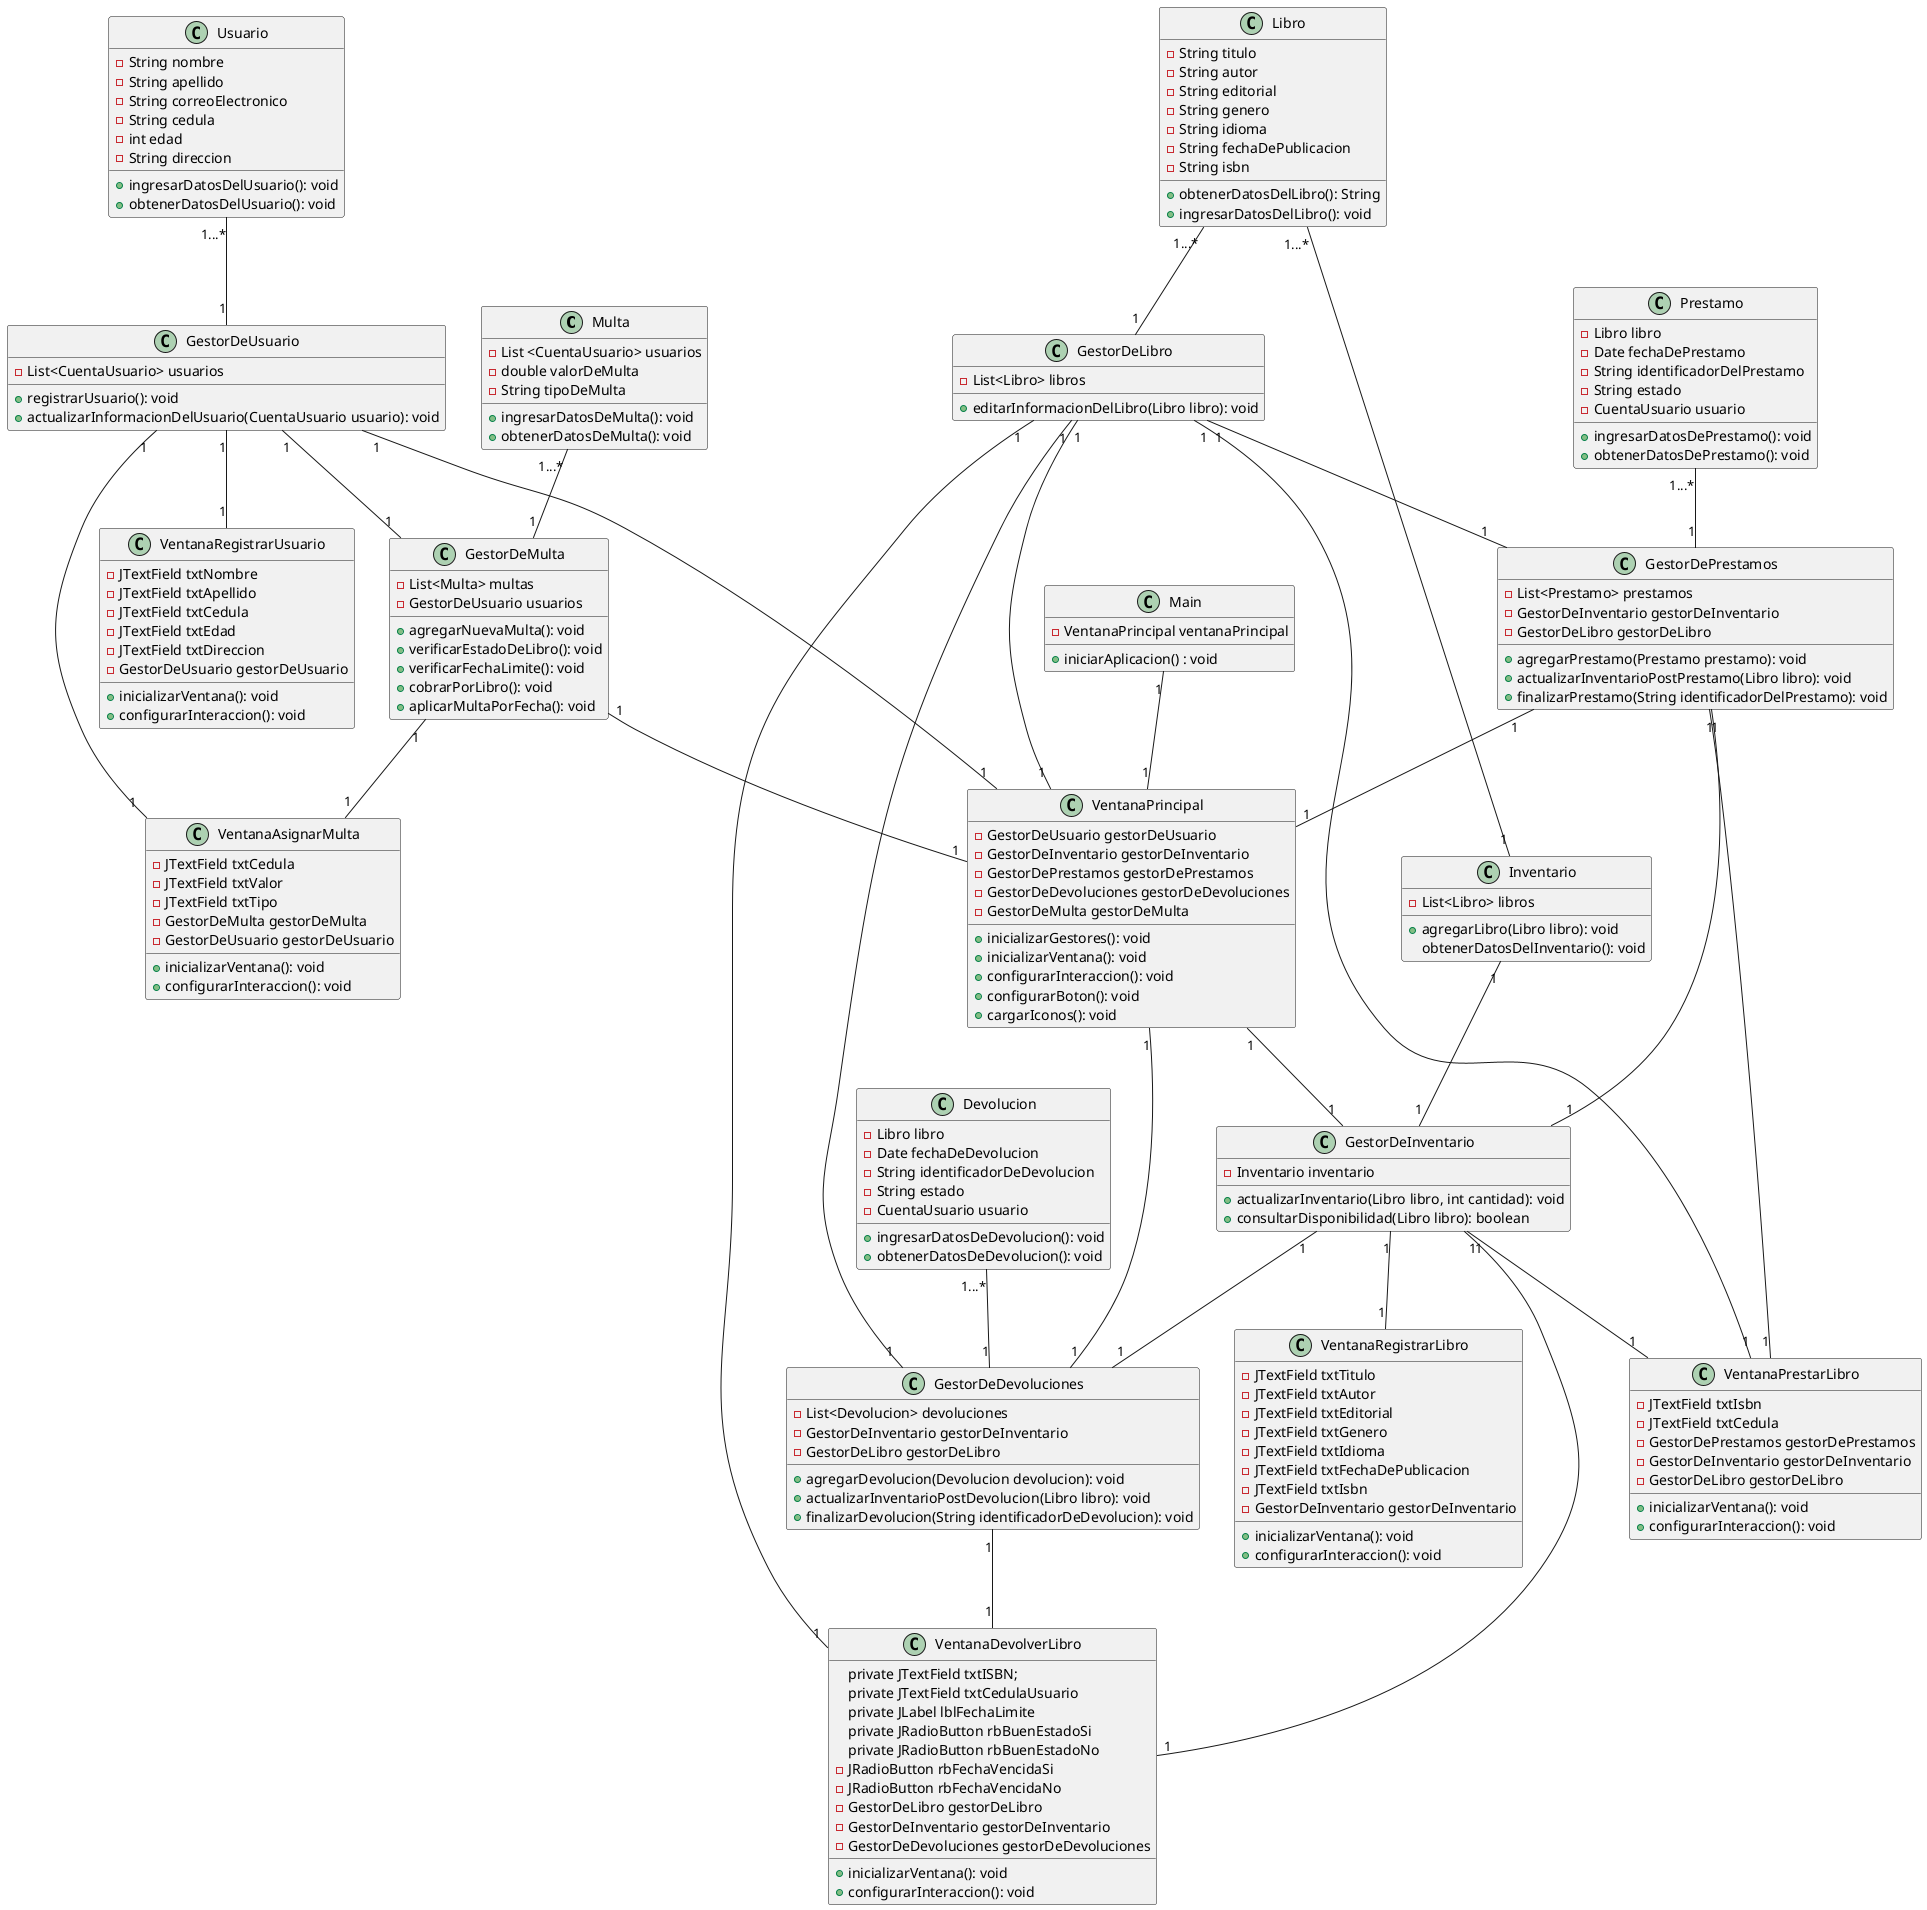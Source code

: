 @startuml

class Multa{
    -List <CuentaUsuario> usuarios
    -double valorDeMulta
    -String tipoDeMulta
    +ingresarDatosDeMulta(): void
    +obtenerDatosDeMulta(): void
}


class GestorDeMulta{
    -List<Multa> multas
    -GestorDeUsuario usuarios
    +agregarNuevaMulta(): void
    +verificarEstadoDeLibro(): void
    +verificarFechaLimite(): void
    +cobrarPorLibro(): void
    +aplicarMultaPorFecha(): void
}
class Usuario{
    -String nombre
    -String apellido
    -String correoElectronico
    -String cedula
    -int edad
    -String direccion
    +ingresarDatosDelUsuario(): void
    +obtenerDatosDelUsuario(): void
}
class GestorDeUsuario{
    -List<CuentaUsuario> usuarios
    +registrarUsuario(): void
    +actualizarInformacionDelUsuario(CuentaUsuario usuario): void
}

class VentanaPrincipal{
    -GestorDeUsuario gestorDeUsuario
    - GestorDeInventario gestorDeInventario
    - GestorDePrestamos gestorDePrestamos
    - GestorDeDevoluciones gestorDeDevoluciones
    - GestorDeMulta gestorDeMulta
    +inicializarGestores(): void
    +inicializarVentana(): void
    +configurarInteraccion(): void
    +configurarBoton(): void
    +cargarIconos(): void
}

class Libro {
    -String titulo
    -String autor
    -String editorial
    -String genero
    -String idioma
    -String fechaDePublicacion
    -String isbn
    +obtenerDatosDelLibro(): String
    +ingresarDatosDelLibro(): void
}

class GestorDeInventario {
    -Inventario inventario
    +actualizarInventario(Libro libro, int cantidad): void
    +consultarDisponibilidad(Libro libro): boolean
}

class Prestamo {
    -Libro libro
    -Date fechaDePrestamo
    -String identificadorDelPrestamo
    -String estado
    -CuentaUsuario usuario
    +ingresarDatosDePrestamo(): void
    +obtenerDatosDePrestamo(): void
}

class GestorDePrestamos {
    -List<Prestamo> prestamos
    -GestorDeInventario gestorDeInventario
    -GestorDeLibro gestorDeLibro
    +agregarPrestamo(Prestamo prestamo): void
    +actualizarInventarioPostPrestamo(Libro libro): void
    +finalizarPrestamo(String identificadorDelPrestamo): void
}
class Devolucion {
    -Libro libro
    -Date fechaDeDevolucion
    -String identificadorDeDevolucion
    -String estado
    -CuentaUsuario usuario
    +ingresarDatosDeDevolucion(): void
    +obtenerDatosDeDevolucion(): void
}

class GestorDeDevoluciones {
    -List<Devolucion> devoluciones
    -GestorDeInventario gestorDeInventario
    -GestorDeLibro gestorDeLibro
    +agregarDevolucion(Devolucion devolucion): void
    +actualizarInventarioPostDevolucion(Libro libro): void
    +finalizarDevolucion(String identificadorDeDevolucion): void
}

class VentanaRegistrarUsuario {
    - JTextField txtNombre
    - JTextField txtApellido
    - JTextField txtCedula
    - JTextField txtEdad
    - JTextField txtDireccion
    - GestorDeUsuario gestorDeUsuario
    +inicializarVentana(): void
    +configurarInteraccion(): void
}
class VentanaRegistrarLibro {
    - JTextField txtTitulo
    - JTextField txtAutor
    - JTextField txtEditorial
    - JTextField txtGenero
    - JTextField txtIdioma
    - JTextField txtFechaDePublicacion
    - JTextField txtIsbn
    - GestorDeInventario gestorDeInventario
    +inicializarVentana(): void
    +configurarInteraccion(): void
}
class VentanaPrestarLibro {
    - JTextField txtIsbn
    - JTextField txtCedula
    - GestorDePrestamos gestorDePrestamos
    - GestorDeInventario gestorDeInventario
    - GestorDeLibro gestorDeLibro
    +inicializarVentana(): void
    +configurarInteraccion(): void
}
class VentanaDevolverLibro {
    private JTextField txtISBN;
        private JTextField txtCedulaUsuario
        private JLabel lblFechaLimite
        private JRadioButton rbBuenEstadoSi
        private JRadioButton rbBuenEstadoNo
    - JRadioButton rbFechaVencidaSi
    - JRadioButton rbFechaVencidaNo
    - GestorDeLibro gestorDeLibro
    - GestorDeInventario gestorDeInventario
    - GestorDeDevoluciones gestorDeDevoluciones
    +inicializarVentana(): void
    +configurarInteraccion(): void
}
class VentanaAsignarMulta {
    - JTextField txtCedula
    - JTextField txtValor
    - JTextField txtTipo
    - GestorDeMulta gestorDeMulta
    - GestorDeUsuario gestorDeUsuario
    +inicializarVentana(): void
    +configurarInteraccion(): void
}
class GestorDeLibro {
    -List<Libro> libros
    +editarInformacionDelLibro(Libro libro): void
}

class Inventario {
    -List<Libro> libros
    +agregarLibro(Libro libro): void
    obtenerDatosDelInventario(): void
}
class Main {
-VentanaPrincipal ventanaPrincipal
+iniciarAplicacion() : void
}

GestorDeInventario "1" -u- "1" Inventario
Inventario "1" -u- "1...*" Libro
Main "1" -- "1" VentanaPrincipal
VentanaRegistrarUsuario "1" -u- "1" GestorDeUsuario
VentanaRegistrarLibro "1" -u- "1" GestorDeInventario
VentanaPrestarLibro "1" -u- "1" GestorDePrestamos
VentanaPrestarLibro "1" -u- "1" GestorDeInventario
VentanaPrestarLibro "1" -u- "1" GestorDeLibro
VentanaDevolverLibro "1" -u- "1" GestorDeLibro
VentanaDevolverLibro "1" -u- "1" GestorDeInventario
VentanaDevolverLibro "1" -u- "1" GestorDeDevoluciones
VentanaAsignarMulta "1" -u- "1" GestorDeMulta
VentanaAsignarMulta "1" -u- "1" GestorDeUsuario
GestorDeInventario "1" -u- "1" VentanaPrincipal
VentanaPrincipal "1" -u- "1" GestorDeDevoluciones
GestorDeDevoluciones "1" -u- "1...*" Devolucion
GestorDeDevoluciones "1" -u- "1" GestorDeInventario
VentanaPrincipal "1" -u- "1" GestorDeUsuario
GestorDeUsuario "1" -u- "1...*" Usuario
VentanaPrincipal "1" -u- "1" GestorDeMulta
GestorDeMulta "1" -u- "1...*" Multa
GestorDeMulta "1" -u- "1" GestorDeUsuario
VentanaPrincipal "1" -u- "1" GestorDeLibro
VentanaPrincipal "1" -u- "1" GestorDePrestamos
GestorDePrestamos "1" -u- "1...*" Prestamo
GestorDePrestamos "1" -u- "1" GestorDeInventario
GestorDeLibro "1" -u- "1...*" Libro
GestorDePrestamos "1" -u- "1" GestorDeLibro
GestorDeDevoluciones "1" -u- "1" GestorDeLibro



@enduml